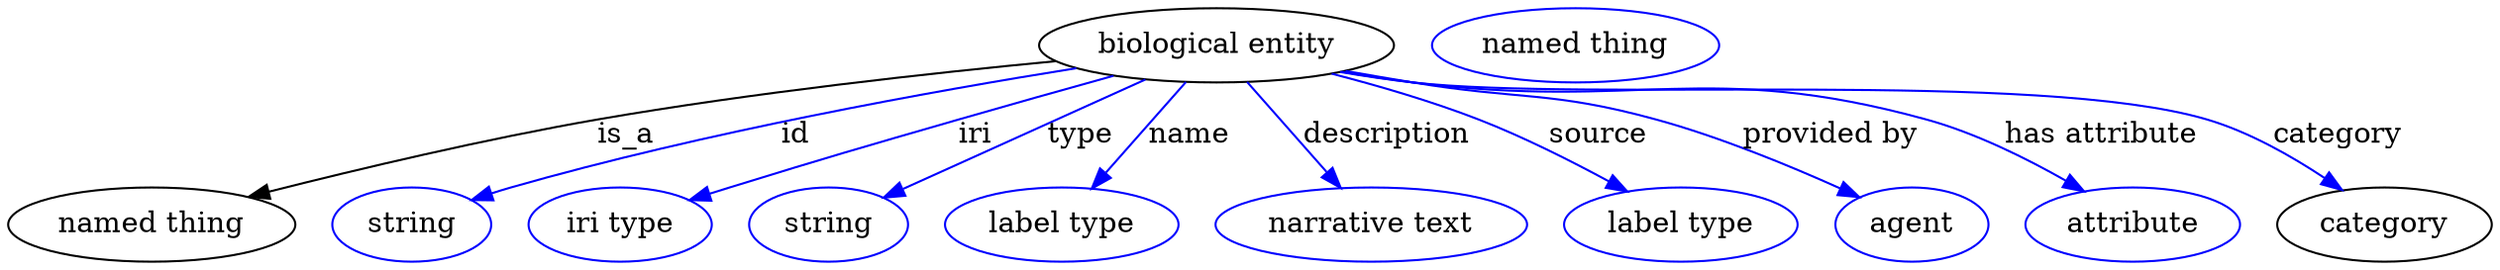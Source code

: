 digraph {
	graph [bb="0,0,1203.5,123"];
	node [label="\N"];
	"biological entity"	 [height=0.5,
		label="biological entity",
		pos="585.54,105",
		width=2.3831];
	"named thing"	 [height=0.5,
		pos="69.544,18",
		width=1.9318];
	"biological entity" -> "named thing"	 [label=is_a,
		lp="299.54,61.5",
		pos="e,117.69,31.01 506.55,97.968 445.84,91.974 360.05,82.223 285.54,69 231.52,59.412 170.76,44.709 127.47,33.549"];
	id	 [color=blue,
		height=0.5,
		label=string,
		pos="195.54,18",
		width=1.0652];
	"biological entity" -> id	 [color=blue,
		label=id,
		lp="381.54,61.5",
		pos="e,224.76,29.738 515.59,94.501 445.86,83.195 336.11,63.114 243.54,36 240.57,35.128 237.51,34.159 234.45,33.136",
		style=solid];
	iri	 [color=blue,
		height=0.5,
		label="iri type",
		pos="296.54,18",
		width=1.2277];
	"biological entity" -> iri	 [color=blue,
		label=iri,
		lp="461.54,61.5",
		pos="e,330.77,29.583 534.01,90.543 486.27,76.991 413.38,55.892 350.54,36 347.24,34.954 343.83,33.857 340.4,32.743",
		style=solid];
	type	 [color=blue,
		height=0.5,
		label=string,
		pos="397.54,18",
		width=1.0652];
	"biological entity" -> type	 [color=blue,
		label=type,
		lp="519.54,61.5",
		pos="e,424.98,30.695 549.74,88.431 516.68,73.13 467.77,50.499 434.38,35.047",
		style=solid];
	name	 [color=blue,
		height=0.5,
		label="label type",
		pos="510.54,18",
		width=1.5707];
	"biological entity" -> name	 [color=blue,
		label=name,
		lp="572.54,61.5",
		pos="e,525.55,35.41 570,86.974 559.1,74.325 544.37,57.241 532.3,43.24",
		style=solid];
	description	 [color=blue,
		height=0.5,
		label="narrative text",
		pos="660.54,18",
		width=2.0943];
	"biological entity" -> description	 [color=blue,
		label=description,
		lp="668.54,61.5",
		pos="e,645.28,35.706 601.08,86.974 611.92,74.409 626.52,57.466 638.55,43.517",
		style=solid];
	source	 [color=blue,
		height=0.5,
		label="label type",
		pos="810.54,18",
		width=1.5707];
	"biological entity" -> source	 [color=blue,
		label=source,
		lp="771.04,61.5",
		pos="e,783.68,34.088 643.11,91.564 665.45,85.639 691.03,77.971 713.54,69 734.47,60.665 756.78,49.135 774.72,39.146",
		style=solid];
	"provided by"	 [color=blue,
		height=0.5,
		label=agent,
		pos="922.54,18",
		width=1.0291];
	"biological entity" -> "provided by"	 [color=blue,
		label="provided by",
		lp="884.04,61.5",
		pos="e,896.34,31.073 648.18,92.642 658.64,90.683 669.39,88.733 679.54,87 732.71,77.927 747.58,83.435 799.54,69 830.02,60.533 863.06,46.546 \
887.21,35.36",
		style=solid];
	"has attribute"	 [color=blue,
		height=0.5,
		label=attribute,
		pos="1029.5,18",
		width=1.4443];
	"biological entity" -> "has attribute"	 [color=blue,
		label="has attribute",
		lp="1014.5,61.5",
		pos="e,1005.1,34.177 646.31,92.283 657.33,90.284 668.75,88.415 679.54,87 790.44,72.458 822.86,99.224 930.54,69 953.74,62.489 977.81,50.233 \
996.41,39.368",
		style=solid];
	category	 [height=0.5,
		pos="1151.5,18",
		width=1.4443];
	"biological entity" -> category	 [color=blue,
		label=category,
		lp="1129.5,61.5",
		pos="e,1130.3,34.626 645.77,92.149 656.96,90.139 668.57,88.3 679.54,87 764.82,76.899 983.28,93.632 1065.5,69 1085.7,62.95 1106.1,51.155 \
1122,40.431",
		style=solid];
	"named thing_category"	 [color=blue,
		height=0.5,
		label="named thing",
		pos="758.54,105",
		width=1.9318];
}
